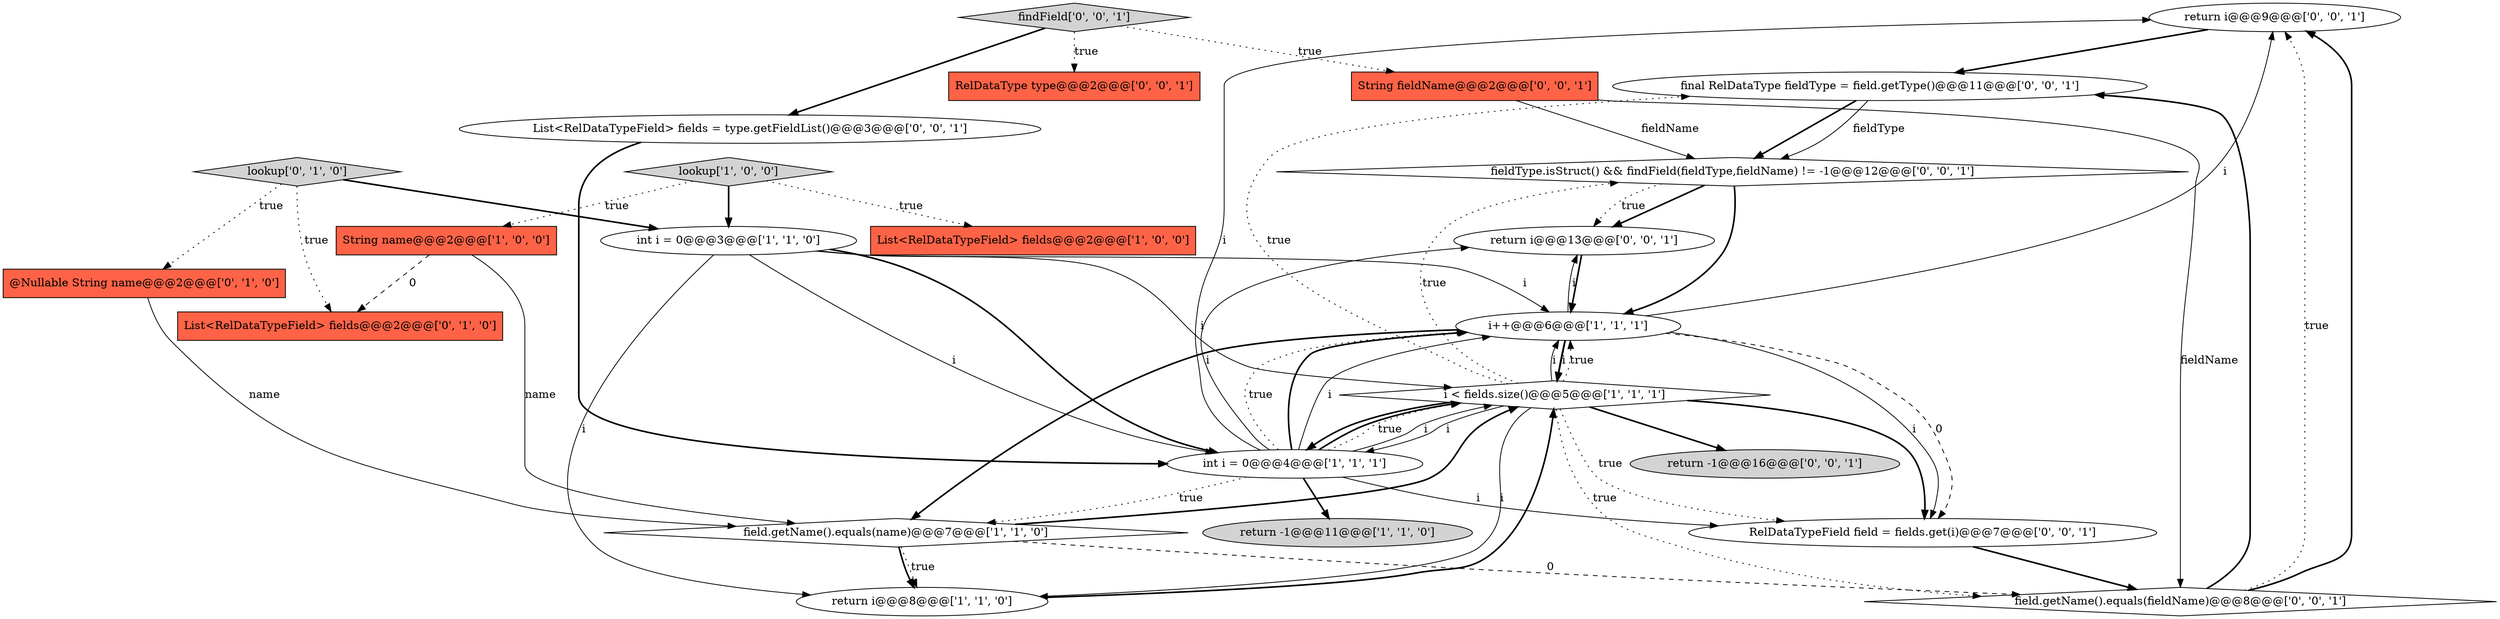 digraph {
21 [style = filled, label = "return i@@@9@@@['0', '0', '1']", fillcolor = white, shape = ellipse image = "AAA0AAABBB3BBB"];
10 [style = filled, label = "@Nullable String name@@@2@@@['0', '1', '0']", fillcolor = tomato, shape = box image = "AAA0AAABBB2BBB"];
0 [style = filled, label = "lookup['1', '0', '0']", fillcolor = lightgray, shape = diamond image = "AAA0AAABBB1BBB"];
14 [style = filled, label = "findField['0', '0', '1']", fillcolor = lightgray, shape = diamond image = "AAA0AAABBB3BBB"];
7 [style = filled, label = "List<RelDataTypeField> fields@@@2@@@['1', '0', '0']", fillcolor = tomato, shape = box image = "AAA0AAABBB1BBB"];
19 [style = filled, label = "List<RelDataTypeField> fields = type.getFieldList()@@@3@@@['0', '0', '1']", fillcolor = white, shape = ellipse image = "AAA0AAABBB3BBB"];
20 [style = filled, label = "field.getName().equals(fieldName)@@@8@@@['0', '0', '1']", fillcolor = white, shape = diamond image = "AAA0AAABBB3BBB"];
15 [style = filled, label = "fieldType.isStruct() && findField(fieldType,fieldName) != -1@@@12@@@['0', '0', '1']", fillcolor = white, shape = diamond image = "AAA0AAABBB3BBB"];
8 [style = filled, label = "String name@@@2@@@['1', '0', '0']", fillcolor = tomato, shape = box image = "AAA1AAABBB1BBB"];
16 [style = filled, label = "return i@@@13@@@['0', '0', '1']", fillcolor = white, shape = ellipse image = "AAA0AAABBB3BBB"];
5 [style = filled, label = "int i = 0@@@3@@@['1', '1', '0']", fillcolor = white, shape = ellipse image = "AAA0AAABBB1BBB"];
6 [style = filled, label = "return -1@@@11@@@['1', '1', '0']", fillcolor = lightgray, shape = ellipse image = "AAA0AAABBB1BBB"];
1 [style = filled, label = "return i@@@8@@@['1', '1', '0']", fillcolor = white, shape = ellipse image = "AAA0AAABBB1BBB"];
3 [style = filled, label = "int i = 0@@@4@@@['1', '1', '1']", fillcolor = white, shape = ellipse image = "AAA0AAABBB1BBB"];
13 [style = filled, label = "return -1@@@16@@@['0', '0', '1']", fillcolor = lightgray, shape = ellipse image = "AAA0AAABBB3BBB"];
17 [style = filled, label = "RelDataType type@@@2@@@['0', '0', '1']", fillcolor = tomato, shape = box image = "AAA0AAABBB3BBB"];
11 [style = filled, label = "lookup['0', '1', '0']", fillcolor = lightgray, shape = diamond image = "AAA0AAABBB2BBB"];
2 [style = filled, label = "field.getName().equals(name)@@@7@@@['1', '1', '0']", fillcolor = white, shape = diamond image = "AAA0AAABBB1BBB"];
18 [style = filled, label = "String fieldName@@@2@@@['0', '0', '1']", fillcolor = tomato, shape = box image = "AAA0AAABBB3BBB"];
12 [style = filled, label = "List<RelDataTypeField> fields@@@2@@@['0', '1', '0']", fillcolor = tomato, shape = box image = "AAA1AAABBB2BBB"];
22 [style = filled, label = "final RelDataType fieldType = field.getType()@@@11@@@['0', '0', '1']", fillcolor = white, shape = ellipse image = "AAA0AAABBB3BBB"];
4 [style = filled, label = "i++@@@6@@@['1', '1', '1']", fillcolor = white, shape = ellipse image = "AAA0AAABBB1BBB"];
9 [style = filled, label = "i < fields.size()@@@5@@@['1', '1', '1']", fillcolor = white, shape = diamond image = "AAA0AAABBB1BBB"];
23 [style = filled, label = "RelDataTypeField field = fields.get(i)@@@7@@@['0', '0', '1']", fillcolor = white, shape = ellipse image = "AAA0AAABBB3BBB"];
5->3 [style = bold, label=""];
4->9 [style = bold, label=""];
4->9 [style = solid, label="i"];
23->20 [style = bold, label=""];
3->16 [style = solid, label="i"];
22->15 [style = bold, label=""];
2->20 [style = dashed, label="0"];
5->3 [style = solid, label="i"];
5->4 [style = solid, label="i"];
2->1 [style = bold, label=""];
3->2 [style = dotted, label="true"];
18->15 [style = solid, label="fieldName"];
11->10 [style = dotted, label="true"];
11->12 [style = dotted, label="true"];
8->2 [style = solid, label="name"];
3->4 [style = dotted, label="true"];
3->6 [style = bold, label=""];
3->21 [style = solid, label="i"];
14->19 [style = bold, label=""];
8->12 [style = dashed, label="0"];
4->2 [style = bold, label=""];
2->9 [style = bold, label=""];
3->9 [style = dotted, label="true"];
20->21 [style = dotted, label="true"];
5->1 [style = solid, label="i"];
9->1 [style = solid, label="i"];
15->16 [style = bold, label=""];
15->16 [style = dotted, label="true"];
3->4 [style = bold, label=""];
1->9 [style = bold, label=""];
3->4 [style = solid, label="i"];
20->22 [style = bold, label=""];
3->23 [style = solid, label="i"];
20->21 [style = bold, label=""];
0->8 [style = dotted, label="true"];
3->9 [style = bold, label=""];
9->23 [style = bold, label=""];
14->17 [style = dotted, label="true"];
11->5 [style = bold, label=""];
3->9 [style = solid, label="i"];
4->23 [style = solid, label="i"];
4->16 [style = solid, label="i"];
21->22 [style = bold, label=""];
2->1 [style = dotted, label="true"];
9->23 [style = dotted, label="true"];
18->20 [style = solid, label="fieldName"];
4->21 [style = solid, label="i"];
9->20 [style = dotted, label="true"];
15->4 [style = bold, label=""];
9->4 [style = dotted, label="true"];
9->3 [style = bold, label=""];
9->15 [style = dotted, label="true"];
22->15 [style = solid, label="fieldType"];
0->7 [style = dotted, label="true"];
16->4 [style = bold, label=""];
9->4 [style = solid, label="i"];
9->22 [style = dotted, label="true"];
4->23 [style = dashed, label="0"];
19->3 [style = bold, label=""];
14->18 [style = dotted, label="true"];
9->3 [style = solid, label="i"];
0->5 [style = bold, label=""];
9->13 [style = bold, label=""];
5->9 [style = solid, label="i"];
10->2 [style = solid, label="name"];
}
